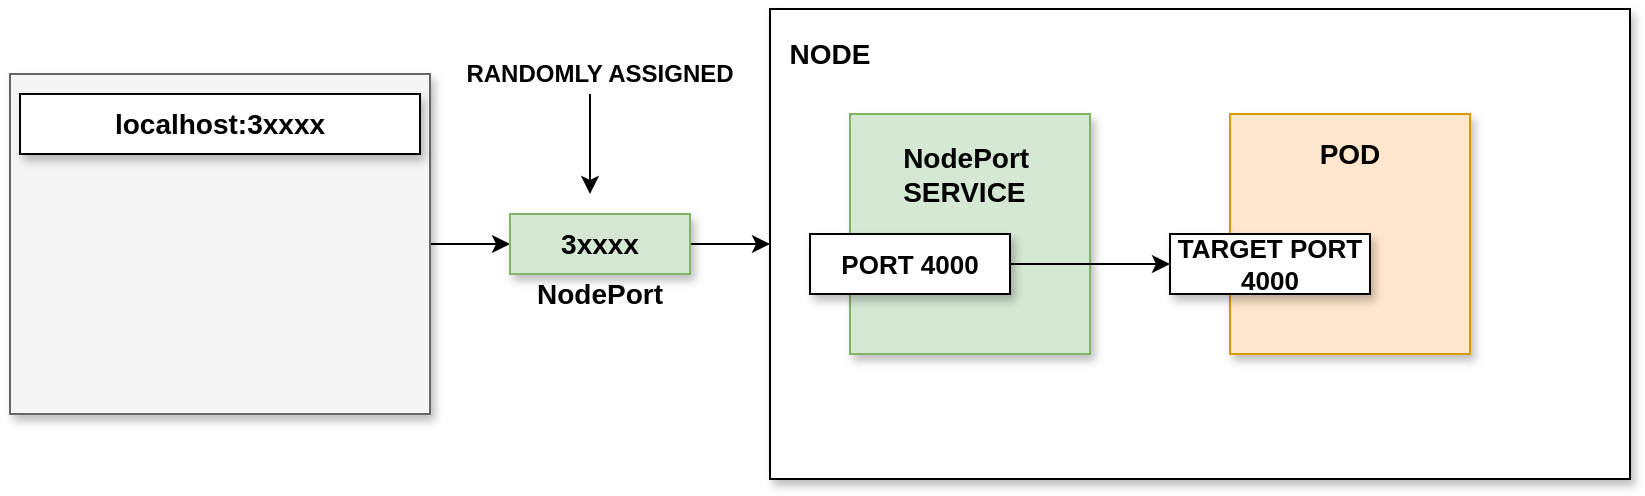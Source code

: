 <mxfile version="13.3.1" type="device"><diagram id="aHgtyjp9dC9g57kEpVmg" name="Page-1"><mxGraphModel dx="838" dy="458" grid="1" gridSize="10" guides="1" tooltips="1" connect="1" arrows="1" fold="1" page="1" pageScale="1" pageWidth="1100" pageHeight="850" math="0" shadow="0"><root><mxCell id="0"/><mxCell id="1" parent="0"/><mxCell id="Apj2pZm1AgKTq7KJn8DN-8" style="edgeStyle=orthogonalEdgeStyle;rounded=0;orthogonalLoop=1;jettySize=auto;html=1;exitX=1;exitY=0.5;exitDx=0;exitDy=0;entryX=0;entryY=0.5;entryDx=0;entryDy=0;" edge="1" parent="1" source="Apj2pZm1AgKTq7KJn8DN-3" target="Apj2pZm1AgKTq7KJn8DN-7"><mxGeometry relative="1" as="geometry"/></mxCell><mxCell id="Apj2pZm1AgKTq7KJn8DN-3" value="" style="rounded=0;whiteSpace=wrap;html=1;shadow=1;comic=0;fillColor=#f5f5f5;strokeColor=#666666;fontColor=#333333;" vertex="1" parent="1"><mxGeometry x="20" y="150" width="210" height="170" as="geometry"/></mxCell><mxCell id="Apj2pZm1AgKTq7KJn8DN-4" value="&lt;b&gt;&lt;font style=&quot;font-size: 14px&quot;&gt;localhost:3xxxx&lt;/font&gt;&lt;/b&gt;" style="rounded=0;whiteSpace=wrap;html=1;shadow=1;comic=0;" vertex="1" parent="1"><mxGeometry x="25" y="160" width="200" height="30" as="geometry"/></mxCell><mxCell id="Apj2pZm1AgKTq7KJn8DN-5" value="" style="rounded=0;whiteSpace=wrap;html=1;shadow=1;comic=0;fillColor=#ffffff;" vertex="1" parent="1"><mxGeometry x="400" y="117.5" width="430" height="235" as="geometry"/></mxCell><mxCell id="Apj2pZm1AgKTq7KJn8DN-6" value="&lt;b&gt;&lt;font style=&quot;font-size: 14px&quot;&gt;NODE&lt;/font&gt;&lt;/b&gt;" style="text;html=1;strokeColor=none;fillColor=none;align=center;verticalAlign=middle;whiteSpace=wrap;rounded=0;shadow=1;comic=0;" vertex="1" parent="1"><mxGeometry x="410" y="130" width="40" height="20" as="geometry"/></mxCell><mxCell id="Apj2pZm1AgKTq7KJn8DN-9" style="edgeStyle=orthogonalEdgeStyle;rounded=0;orthogonalLoop=1;jettySize=auto;html=1;exitX=1;exitY=0.5;exitDx=0;exitDy=0;entryX=0;entryY=0.5;entryDx=0;entryDy=0;" edge="1" parent="1" source="Apj2pZm1AgKTq7KJn8DN-7" target="Apj2pZm1AgKTq7KJn8DN-5"><mxGeometry relative="1" as="geometry"/></mxCell><mxCell id="Apj2pZm1AgKTq7KJn8DN-7" value="&lt;b&gt;&lt;font style=&quot;font-size: 14px&quot;&gt;3xxxx&lt;/font&gt;&lt;/b&gt;" style="rounded=0;whiteSpace=wrap;html=1;shadow=1;comic=0;fillColor=#d5e8d4;strokeColor=#82b366;" vertex="1" parent="1"><mxGeometry x="270" y="220" width="90" height="30" as="geometry"/></mxCell><mxCell id="Apj2pZm1AgKTq7KJn8DN-10" value="&lt;b&gt;&lt;font style=&quot;font-size: 14px&quot;&gt;NodePort&lt;/font&gt;&lt;/b&gt;" style="text;html=1;strokeColor=none;fillColor=none;align=center;verticalAlign=middle;whiteSpace=wrap;rounded=0;shadow=1;comic=0;" vertex="1" parent="1"><mxGeometry x="295" y="250" width="40" height="20" as="geometry"/></mxCell><mxCell id="Apj2pZm1AgKTq7KJn8DN-11" value="" style="whiteSpace=wrap;html=1;aspect=fixed;shadow=1;comic=0;fillColor=#d5e8d4;strokeColor=#82b366;" vertex="1" parent="1"><mxGeometry x="440" y="170" width="120" height="120" as="geometry"/></mxCell><mxCell id="Apj2pZm1AgKTq7KJn8DN-12" value="&lt;b style=&quot;font-size: 14px&quot;&gt;NodePort&amp;nbsp;&lt;br&gt;&lt;div style=&quot;text-align: left&quot;&gt;&lt;b&gt;SERVICE&lt;/b&gt;&lt;/div&gt;&lt;/b&gt;" style="text;html=1;strokeColor=none;fillColor=none;align=center;verticalAlign=middle;whiteSpace=wrap;rounded=0;shadow=1;comic=0;" vertex="1" parent="1"><mxGeometry x="480" y="190" width="40" height="20" as="geometry"/></mxCell><mxCell id="Apj2pZm1AgKTq7KJn8DN-17" style="edgeStyle=orthogonalEdgeStyle;rounded=0;orthogonalLoop=1;jettySize=auto;html=1;exitX=1;exitY=0.5;exitDx=0;exitDy=0;entryX=0;entryY=0.5;entryDx=0;entryDy=0;" edge="1" parent="1" source="Apj2pZm1AgKTq7KJn8DN-13" target="Apj2pZm1AgKTq7KJn8DN-16"><mxGeometry relative="1" as="geometry"/></mxCell><mxCell id="Apj2pZm1AgKTq7KJn8DN-13" value="&lt;font size=&quot;1&quot;&gt;&lt;b style=&quot;font-size: 13px&quot;&gt;PORT 4000&lt;/b&gt;&lt;/font&gt;" style="rounded=0;whiteSpace=wrap;html=1;shadow=1;comic=0;fillColor=#ffffff;" vertex="1" parent="1"><mxGeometry x="420" y="230" width="100" height="30" as="geometry"/></mxCell><mxCell id="Apj2pZm1AgKTq7KJn8DN-14" value="" style="rounded=0;whiteSpace=wrap;html=1;shadow=1;comic=0;fillColor=#ffe6cc;strokeColor=#d79b00;" vertex="1" parent="1"><mxGeometry x="630" y="170" width="120" height="120" as="geometry"/></mxCell><mxCell id="Apj2pZm1AgKTq7KJn8DN-15" value="&lt;b&gt;&lt;font style=&quot;font-size: 14px&quot;&gt;POD&lt;/font&gt;&lt;/b&gt;" style="text;html=1;strokeColor=none;fillColor=none;align=center;verticalAlign=middle;whiteSpace=wrap;rounded=0;shadow=1;comic=0;" vertex="1" parent="1"><mxGeometry x="670" y="180" width="40" height="20" as="geometry"/></mxCell><mxCell id="Apj2pZm1AgKTq7KJn8DN-16" value="&lt;font size=&quot;1&quot;&gt;&lt;b style=&quot;font-size: 13px&quot;&gt;TARGET PORT 4000&lt;/b&gt;&lt;/font&gt;" style="rounded=0;whiteSpace=wrap;html=1;shadow=1;comic=0;fillColor=#ffffff;" vertex="1" parent="1"><mxGeometry x="600" y="230" width="100" height="30" as="geometry"/></mxCell><mxCell id="Apj2pZm1AgKTq7KJn8DN-19" value="" style="endArrow=classic;html=1;" edge="1" parent="1"><mxGeometry width="50" height="50" relative="1" as="geometry"><mxPoint x="310" y="160" as="sourcePoint"/><mxPoint x="310" y="210" as="targetPoint"/></mxGeometry></mxCell><mxCell id="Apj2pZm1AgKTq7KJn8DN-21" value="&lt;b&gt;RANDOMLY ASSIGNED&lt;/b&gt;" style="text;html=1;strokeColor=none;fillColor=none;align=center;verticalAlign=middle;whiteSpace=wrap;rounded=0;shadow=1;comic=0;" vertex="1" parent="1"><mxGeometry x="240" y="140" width="150" height="20" as="geometry"/></mxCell></root></mxGraphModel></diagram></mxfile>